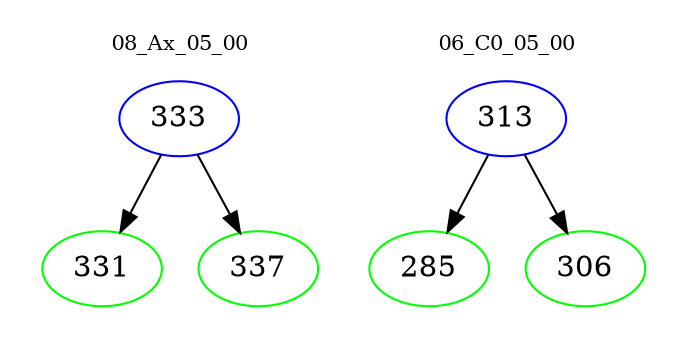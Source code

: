 digraph{
subgraph cluster_0 {
color = white
label = "08_Ax_05_00";
fontsize=10;
T0_333 [label="333", color="blue"]
T0_333 -> T0_331 [color="black"]
T0_331 [label="331", color="green"]
T0_333 -> T0_337 [color="black"]
T0_337 [label="337", color="green"]
}
subgraph cluster_1 {
color = white
label = "06_C0_05_00";
fontsize=10;
T1_313 [label="313", color="blue"]
T1_313 -> T1_285 [color="black"]
T1_285 [label="285", color="green"]
T1_313 -> T1_306 [color="black"]
T1_306 [label="306", color="green"]
}
}
